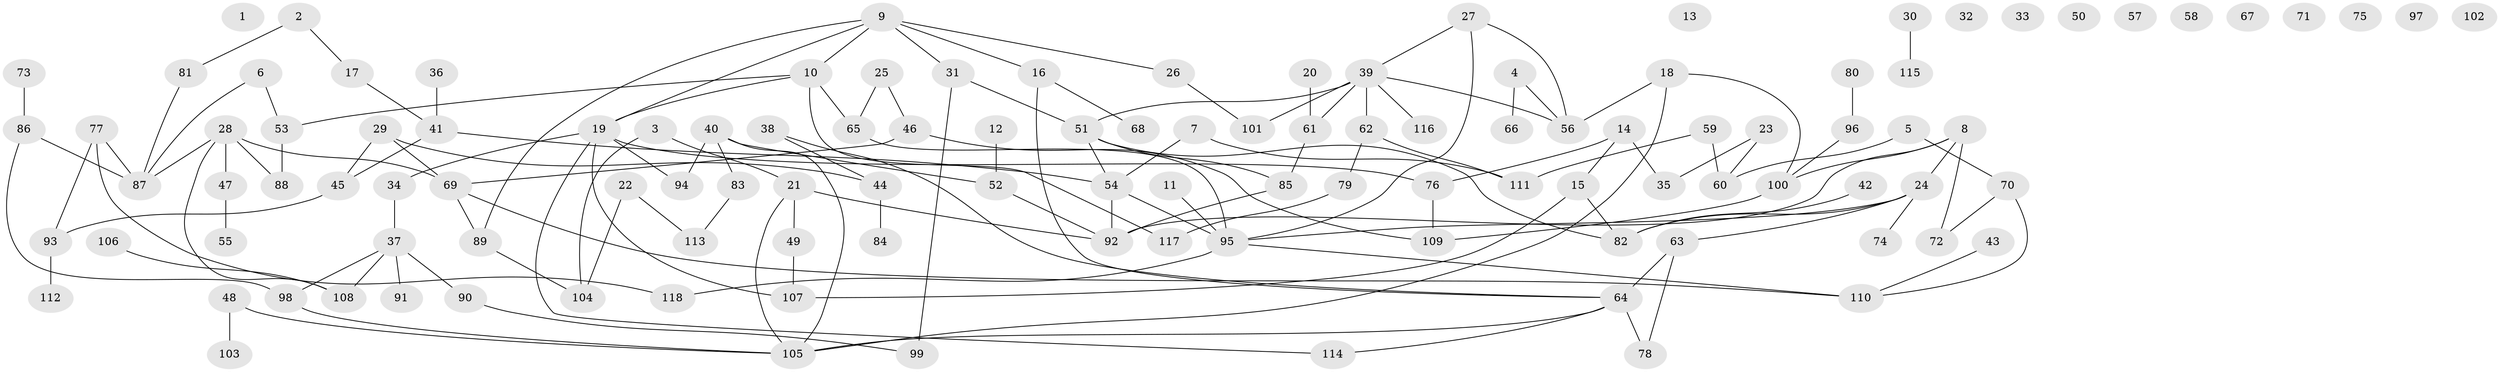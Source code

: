 // coarse degree distribution, {0: 0.2033898305084746, 2: 0.2542372881355932, 3: 0.05084745762711865, 1: 0.2542372881355932, 5: 0.05084745762711865, 4: 0.0847457627118644, 6: 0.03389830508474576, 8: 0.01694915254237288, 9: 0.03389830508474576, 13: 0.01694915254237288}
// Generated by graph-tools (version 1.1) at 2025/42/03/04/25 21:42:19]
// undirected, 118 vertices, 146 edges
graph export_dot {
graph [start="1"]
  node [color=gray90,style=filled];
  1;
  2;
  3;
  4;
  5;
  6;
  7;
  8;
  9;
  10;
  11;
  12;
  13;
  14;
  15;
  16;
  17;
  18;
  19;
  20;
  21;
  22;
  23;
  24;
  25;
  26;
  27;
  28;
  29;
  30;
  31;
  32;
  33;
  34;
  35;
  36;
  37;
  38;
  39;
  40;
  41;
  42;
  43;
  44;
  45;
  46;
  47;
  48;
  49;
  50;
  51;
  52;
  53;
  54;
  55;
  56;
  57;
  58;
  59;
  60;
  61;
  62;
  63;
  64;
  65;
  66;
  67;
  68;
  69;
  70;
  71;
  72;
  73;
  74;
  75;
  76;
  77;
  78;
  79;
  80;
  81;
  82;
  83;
  84;
  85;
  86;
  87;
  88;
  89;
  90;
  91;
  92;
  93;
  94;
  95;
  96;
  97;
  98;
  99;
  100;
  101;
  102;
  103;
  104;
  105;
  106;
  107;
  108;
  109;
  110;
  111;
  112;
  113;
  114;
  115;
  116;
  117;
  118;
  2 -- 17;
  2 -- 81;
  3 -- 21;
  3 -- 104;
  4 -- 56;
  4 -- 66;
  5 -- 60;
  5 -- 70;
  6 -- 53;
  6 -- 87;
  7 -- 54;
  7 -- 111;
  8 -- 24;
  8 -- 72;
  8 -- 92;
  8 -- 100;
  9 -- 10;
  9 -- 16;
  9 -- 19;
  9 -- 26;
  9 -- 31;
  9 -- 89;
  10 -- 19;
  10 -- 53;
  10 -- 65;
  10 -- 117;
  11 -- 95;
  12 -- 52;
  14 -- 15;
  14 -- 35;
  14 -- 76;
  15 -- 82;
  15 -- 107;
  16 -- 64;
  16 -- 68;
  17 -- 41;
  18 -- 56;
  18 -- 100;
  18 -- 105;
  19 -- 34;
  19 -- 76;
  19 -- 94;
  19 -- 107;
  19 -- 114;
  20 -- 61;
  21 -- 49;
  21 -- 92;
  21 -- 105;
  22 -- 104;
  22 -- 113;
  23 -- 35;
  23 -- 60;
  24 -- 63;
  24 -- 74;
  24 -- 82;
  24 -- 95;
  25 -- 46;
  25 -- 65;
  26 -- 101;
  27 -- 39;
  27 -- 56;
  27 -- 95;
  28 -- 47;
  28 -- 69;
  28 -- 87;
  28 -- 88;
  28 -- 108;
  29 -- 44;
  29 -- 45;
  29 -- 69;
  30 -- 115;
  31 -- 51;
  31 -- 99;
  34 -- 37;
  36 -- 41;
  37 -- 90;
  37 -- 91;
  37 -- 98;
  37 -- 108;
  38 -- 44;
  38 -- 64;
  39 -- 51;
  39 -- 56;
  39 -- 61;
  39 -- 62;
  39 -- 101;
  39 -- 116;
  40 -- 52;
  40 -- 83;
  40 -- 94;
  40 -- 105;
  41 -- 45;
  41 -- 54;
  42 -- 82;
  43 -- 110;
  44 -- 84;
  45 -- 93;
  46 -- 69;
  46 -- 109;
  47 -- 55;
  48 -- 103;
  48 -- 105;
  49 -- 107;
  51 -- 54;
  51 -- 82;
  51 -- 85;
  52 -- 92;
  53 -- 88;
  54 -- 92;
  54 -- 95;
  59 -- 60;
  59 -- 111;
  61 -- 85;
  62 -- 79;
  62 -- 111;
  63 -- 64;
  63 -- 78;
  64 -- 78;
  64 -- 105;
  64 -- 114;
  65 -- 95;
  69 -- 89;
  69 -- 110;
  70 -- 72;
  70 -- 110;
  73 -- 86;
  76 -- 109;
  77 -- 87;
  77 -- 93;
  77 -- 118;
  79 -- 117;
  80 -- 96;
  81 -- 87;
  83 -- 113;
  85 -- 92;
  86 -- 87;
  86 -- 98;
  89 -- 104;
  90 -- 99;
  93 -- 112;
  95 -- 110;
  95 -- 118;
  96 -- 100;
  98 -- 105;
  100 -- 109;
  106 -- 108;
}
